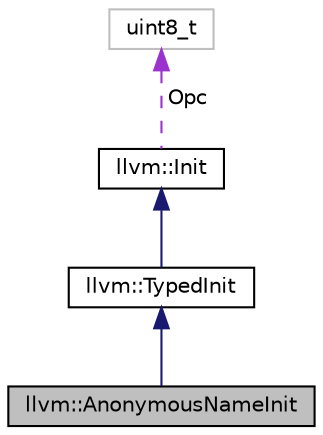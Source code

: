 digraph "llvm::AnonymousNameInit"
{
 // LATEX_PDF_SIZE
  bgcolor="transparent";
  edge [fontname="Helvetica",fontsize="10",labelfontname="Helvetica",labelfontsize="10"];
  node [fontname="Helvetica",fontsize="10",shape=record];
  Node1 [label="llvm::AnonymousNameInit",height=0.2,width=0.4,color="black", fillcolor="grey75", style="filled", fontcolor="black",tooltip="\"anonymous_n\" - Represent an anonymous record name"];
  Node2 -> Node1 [dir="back",color="midnightblue",fontsize="10",style="solid",fontname="Helvetica"];
  Node2 [label="llvm::TypedInit",height=0.2,width=0.4,color="black",URL="$classllvm_1_1TypedInit.html",tooltip="This is the common superclass of types that have a specific, explicit type, stored in ValueTy."];
  Node3 -> Node2 [dir="back",color="midnightblue",fontsize="10",style="solid",fontname="Helvetica"];
  Node3 [label="llvm::Init",height=0.2,width=0.4,color="black",URL="$classllvm_1_1Init.html",tooltip=" "];
  Node4 -> Node3 [dir="back",color="darkorchid3",fontsize="10",style="dashed",label=" Opc" ,fontname="Helvetica"];
  Node4 [label="uint8_t",height=0.2,width=0.4,color="grey75",tooltip=" "];
}
